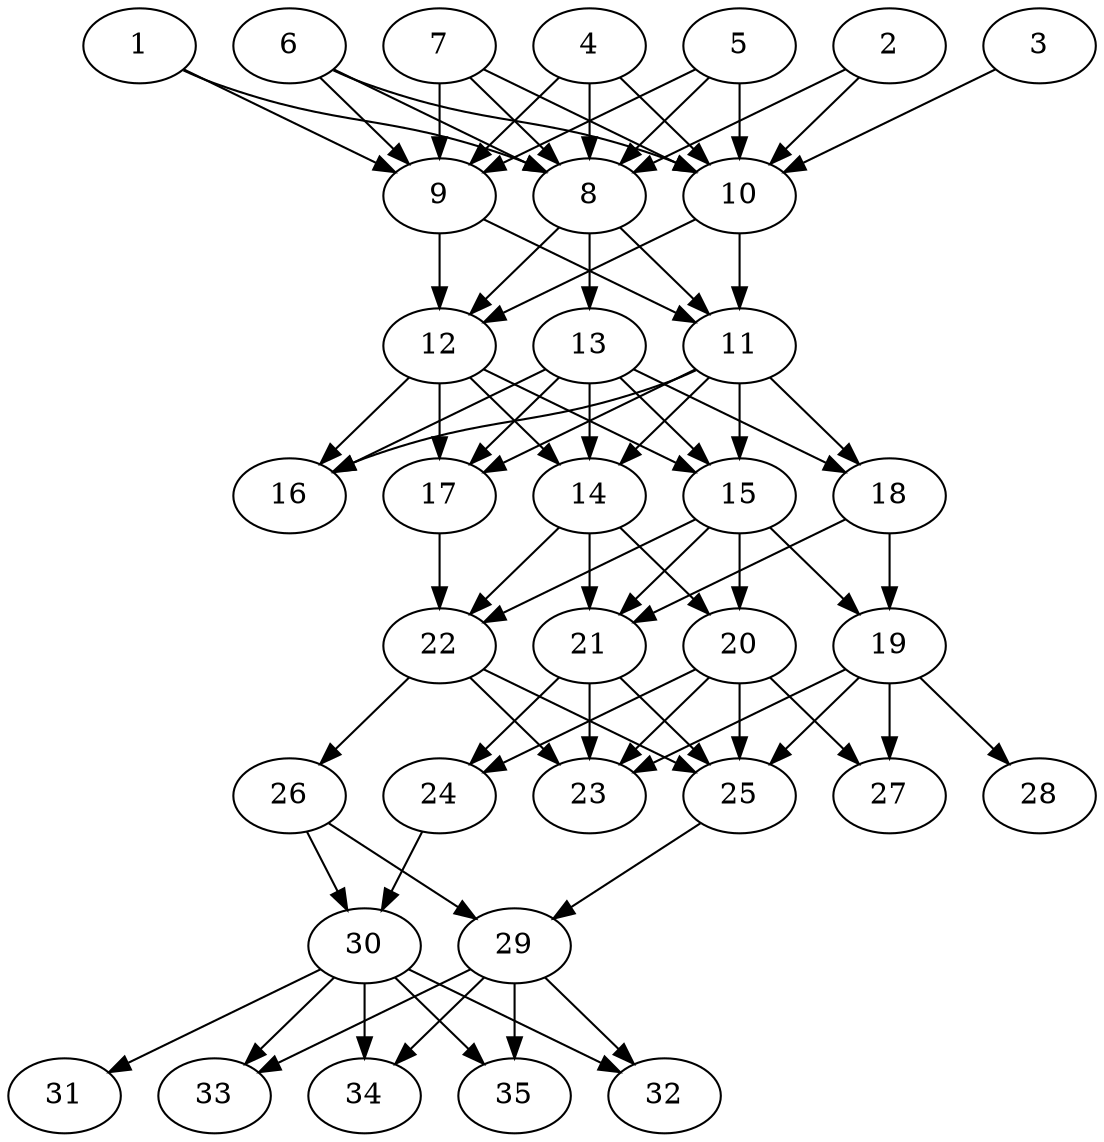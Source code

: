 // DAG automatically generated by daggen at Thu Oct  3 14:05:37 2019
// ./daggen --dot -n 35 --ccr 0.5 --fat 0.5 --regular 0.5 --density 0.9 --mindata 5242880 --maxdata 52428800 
digraph G {
  1 [size="61159424", alpha="0.10", expect_size="30579712"] 
  1 -> 8 [size ="30579712"]
  1 -> 9 [size ="30579712"]
  2 [size="101324800", alpha="0.13", expect_size="50662400"] 
  2 -> 8 [size ="50662400"]
  2 -> 10 [size ="50662400"]
  3 [size="40916992", alpha="0.04", expect_size="20458496"] 
  3 -> 10 [size ="20458496"]
  4 [size="42444800", alpha="0.01", expect_size="21222400"] 
  4 -> 8 [size ="21222400"]
  4 -> 9 [size ="21222400"]
  4 -> 10 [size ="21222400"]
  5 [size="52209664", alpha="0.04", expect_size="26104832"] 
  5 -> 8 [size ="26104832"]
  5 -> 9 [size ="26104832"]
  5 -> 10 [size ="26104832"]
  6 [size="13006848", alpha="0.03", expect_size="6503424"] 
  6 -> 8 [size ="6503424"]
  6 -> 9 [size ="6503424"]
  6 -> 10 [size ="6503424"]
  7 [size="50972672", alpha="0.03", expect_size="25486336"] 
  7 -> 8 [size ="25486336"]
  7 -> 9 [size ="25486336"]
  7 -> 10 [size ="25486336"]
  8 [size="75845632", alpha="0.02", expect_size="37922816"] 
  8 -> 11 [size ="37922816"]
  8 -> 12 [size ="37922816"]
  8 -> 13 [size ="37922816"]
  9 [size="86200320", alpha="0.15", expect_size="43100160"] 
  9 -> 11 [size ="43100160"]
  9 -> 12 [size ="43100160"]
  10 [size="27832320", alpha="0.16", expect_size="13916160"] 
  10 -> 11 [size ="13916160"]
  10 -> 12 [size ="13916160"]
  11 [size="27695104", alpha="0.11", expect_size="13847552"] 
  11 -> 14 [size ="13847552"]
  11 -> 15 [size ="13847552"]
  11 -> 16 [size ="13847552"]
  11 -> 17 [size ="13847552"]
  11 -> 18 [size ="13847552"]
  12 [size="74303488", alpha="0.03", expect_size="37151744"] 
  12 -> 14 [size ="37151744"]
  12 -> 15 [size ="37151744"]
  12 -> 16 [size ="37151744"]
  12 -> 17 [size ="37151744"]
  13 [size="43204608", alpha="0.11", expect_size="21602304"] 
  13 -> 14 [size ="21602304"]
  13 -> 15 [size ="21602304"]
  13 -> 16 [size ="21602304"]
  13 -> 17 [size ="21602304"]
  13 -> 18 [size ="21602304"]
  14 [size="63143936", alpha="0.18", expect_size="31571968"] 
  14 -> 20 [size ="31571968"]
  14 -> 21 [size ="31571968"]
  14 -> 22 [size ="31571968"]
  15 [size="67391488", alpha="0.06", expect_size="33695744"] 
  15 -> 19 [size ="33695744"]
  15 -> 20 [size ="33695744"]
  15 -> 21 [size ="33695744"]
  15 -> 22 [size ="33695744"]
  16 [size="86726656", alpha="0.20", expect_size="43363328"] 
  17 [size="100864000", alpha="0.14", expect_size="50432000"] 
  17 -> 22 [size ="50432000"]
  18 [size="18948096", alpha="0.05", expect_size="9474048"] 
  18 -> 19 [size ="9474048"]
  18 -> 21 [size ="9474048"]
  19 [size="26576896", alpha="0.19", expect_size="13288448"] 
  19 -> 23 [size ="13288448"]
  19 -> 25 [size ="13288448"]
  19 -> 27 [size ="13288448"]
  19 -> 28 [size ="13288448"]
  20 [size="96159744", alpha="0.09", expect_size="48079872"] 
  20 -> 23 [size ="48079872"]
  20 -> 24 [size ="48079872"]
  20 -> 25 [size ="48079872"]
  20 -> 27 [size ="48079872"]
  21 [size="77498368", alpha="0.11", expect_size="38749184"] 
  21 -> 23 [size ="38749184"]
  21 -> 24 [size ="38749184"]
  21 -> 25 [size ="38749184"]
  22 [size="32854016", alpha="0.11", expect_size="16427008"] 
  22 -> 23 [size ="16427008"]
  22 -> 25 [size ="16427008"]
  22 -> 26 [size ="16427008"]
  23 [size="47335424", alpha="0.18", expect_size="23667712"] 
  24 [size="97650688", alpha="0.12", expect_size="48825344"] 
  24 -> 30 [size ="48825344"]
  25 [size="89120768", alpha="0.14", expect_size="44560384"] 
  25 -> 29 [size ="44560384"]
  26 [size="25059328", alpha="0.17", expect_size="12529664"] 
  26 -> 29 [size ="12529664"]
  26 -> 30 [size ="12529664"]
  27 [size="23482368", alpha="0.09", expect_size="11741184"] 
  28 [size="91201536", alpha="0.14", expect_size="45600768"] 
  29 [size="22589440", alpha="0.16", expect_size="11294720"] 
  29 -> 32 [size ="11294720"]
  29 -> 33 [size ="11294720"]
  29 -> 34 [size ="11294720"]
  29 -> 35 [size ="11294720"]
  30 [size="17604608", alpha="0.01", expect_size="8802304"] 
  30 -> 31 [size ="8802304"]
  30 -> 32 [size ="8802304"]
  30 -> 33 [size ="8802304"]
  30 -> 34 [size ="8802304"]
  30 -> 35 [size ="8802304"]
  31 [size="61927424", alpha="0.10", expect_size="30963712"] 
  32 [size="17487872", alpha="0.12", expect_size="8743936"] 
  33 [size="69500928", alpha="0.01", expect_size="34750464"] 
  34 [size="59650048", alpha="0.02", expect_size="29825024"] 
  35 [size="19896320", alpha="0.14", expect_size="9948160"] 
}
